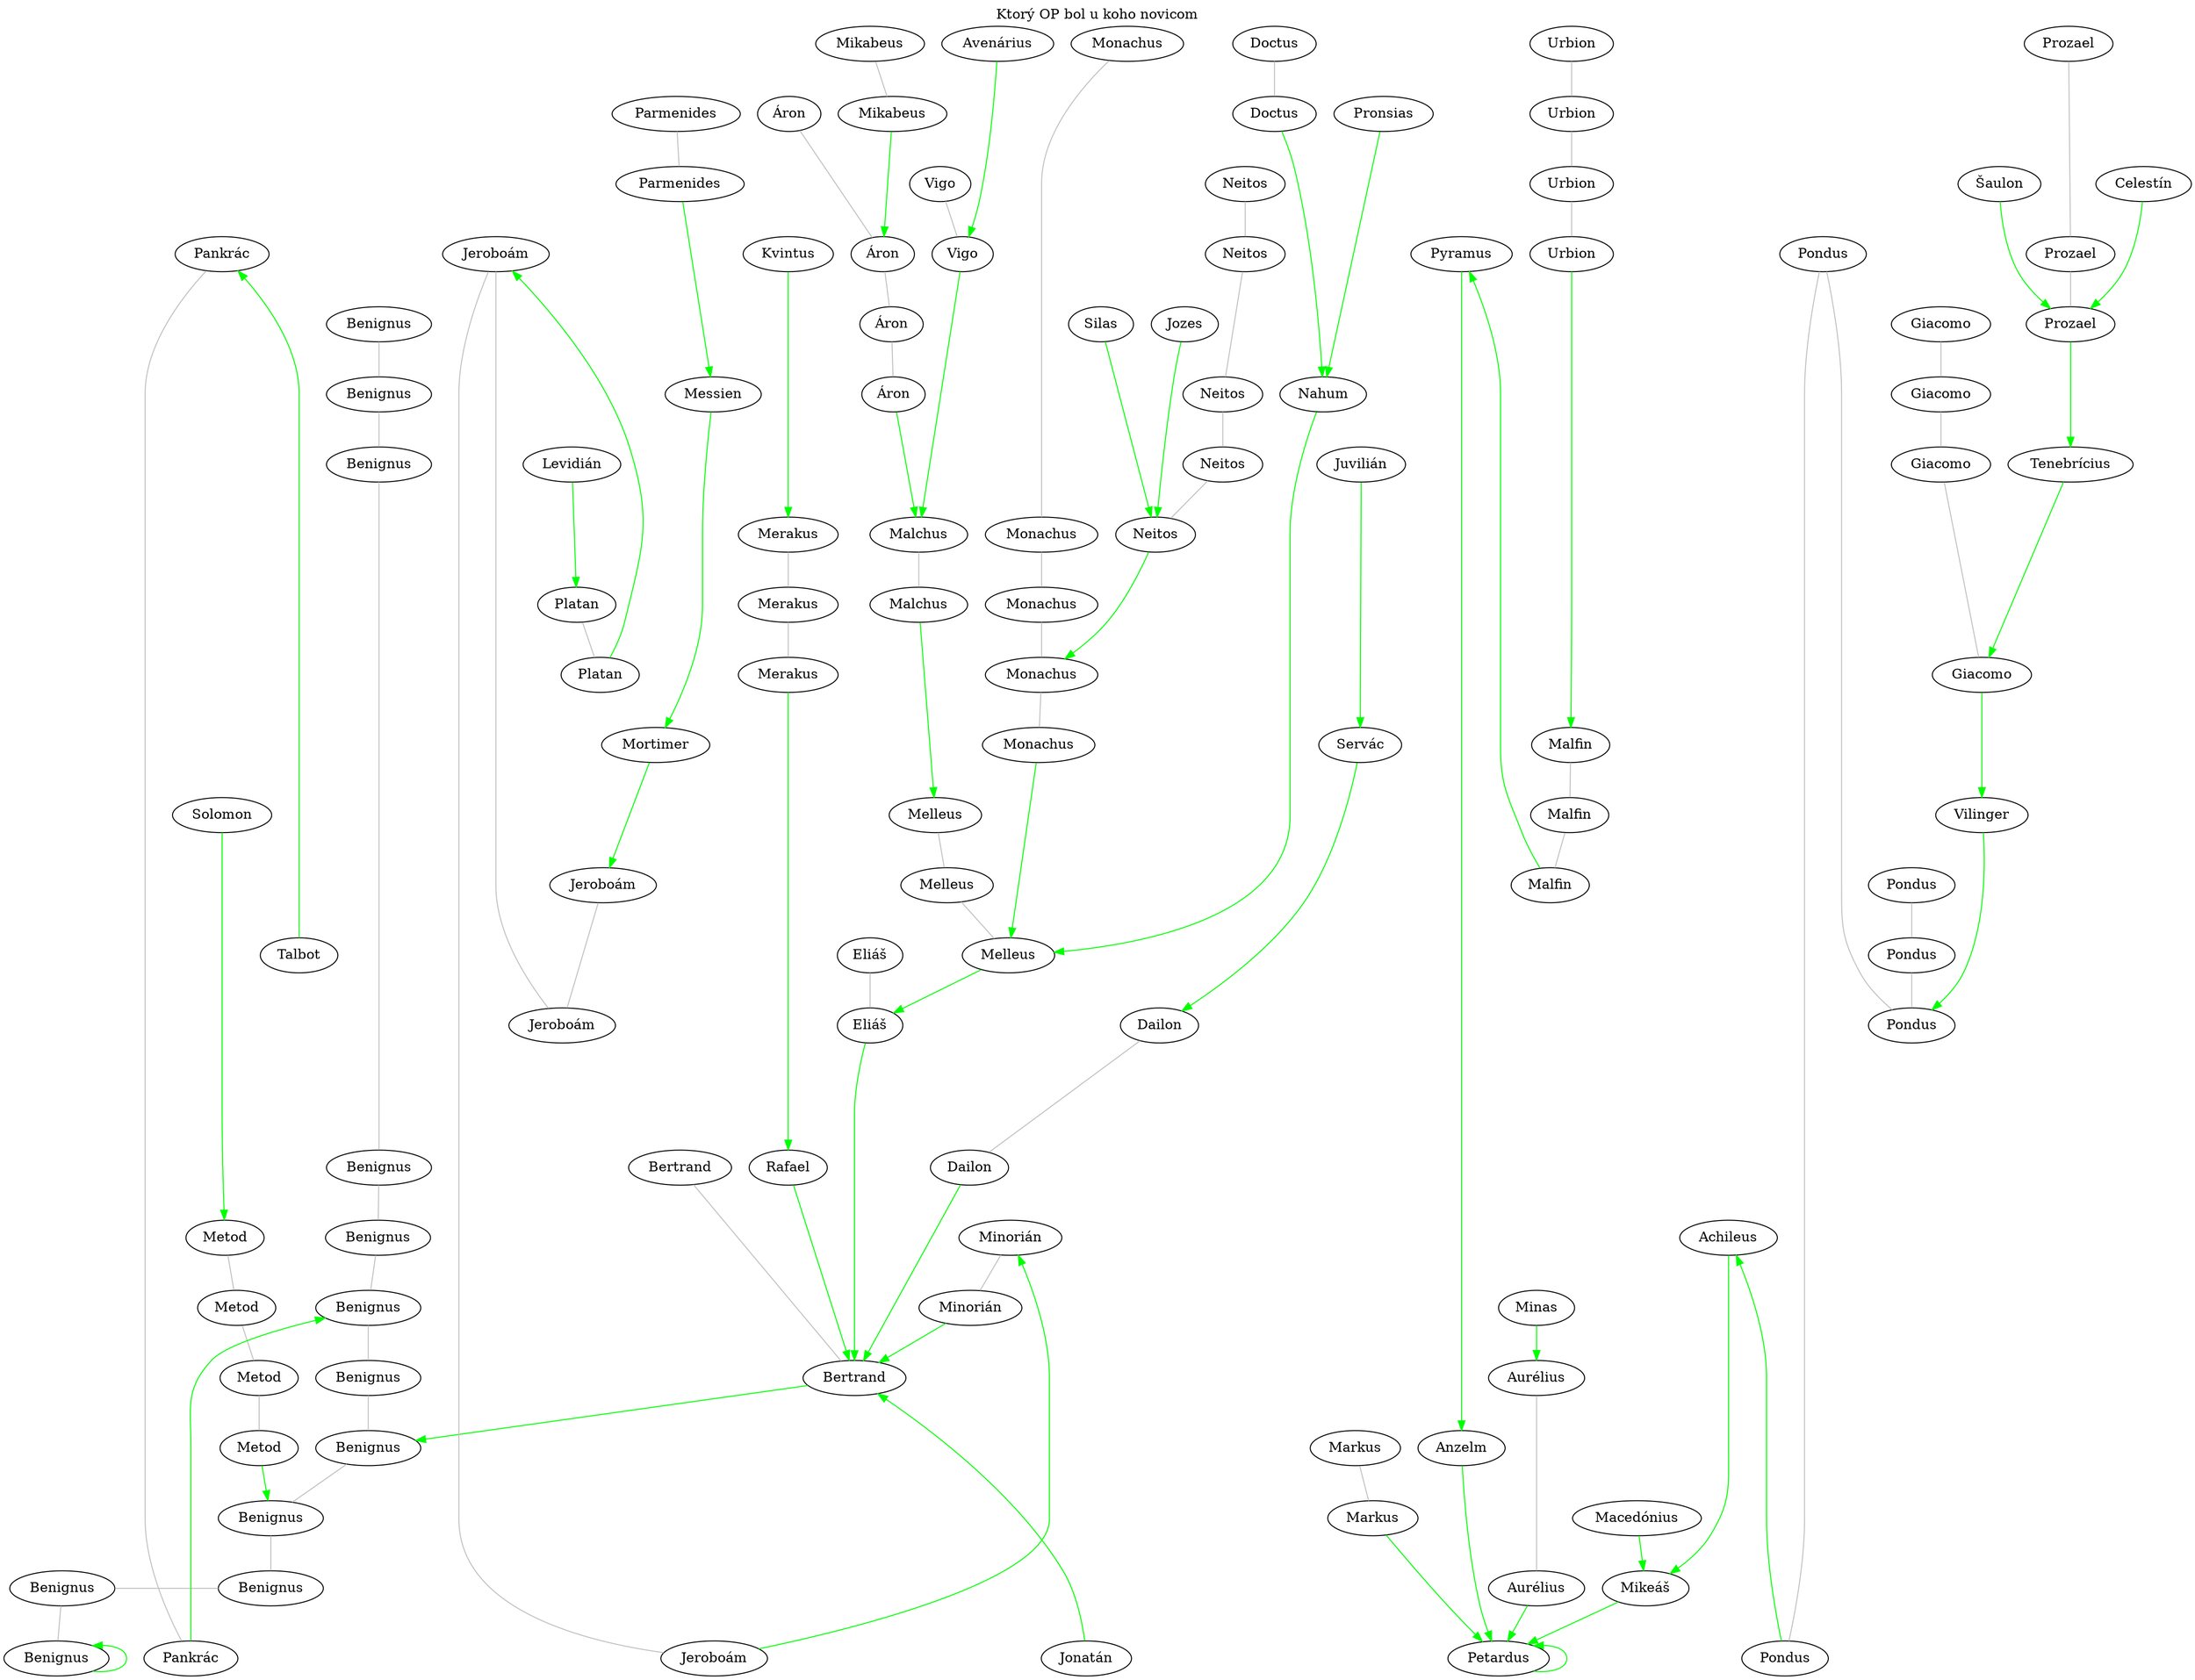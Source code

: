digraph op_tree {
  labelloc=t;
  label="Ktorý OP bol u koho novicom";
  rankdir=BT;
  newrank=true;
  n1995_1 [label="Benignus"];
  n1995_2 [label="Petardus"];
  n1996_1 [label="Benignus"];
  n1996_2 [label="Aurélius"];
  n1996_3 [label="Mikeáš"];
  n1996_4 [label="Benignus"];
  n1997_1 [label="Markus"];
  n1997_2 [label="Macedónius"];
  n1997_3 [label="Benignus"];
  n1998_1 [label="Benignus"];
  n1998_2 [label="Anzelm"];
  n1998_3 [label="Markus"];
  n1998_4 [label="Metod"];
  n1999_1 [label="Benignus"];
  n1999_2 [label="Bertrand"];
  n1999_3 [label="Metod"];
  n1999_4 [label="Aurélius"];
  n2000_1 [label="Benignus"];
  n2000_2 [label="Minorián"];
  n2000_3 [label="Minas"];
  n2000_4 [label="Metod"];
  n2001_1 [label="Benignus"];
  n2001_2 [label="Achileus"];
  n2001_3 [label="Minorián"];
  n2001_4 [label="Metod"];
  n2002_1 [label="Benignus"];
  n2002_2 [label="Dailon"];
  n2002_3 [label="Rafael"];
  n2002_4 [label="Bertrand"];
  n2003_2 [label="Pankrác"];
  n2003_3 [label="Pondus"];
  n2003_4 [label="Jeroboám"];
  n2003_5 [label="Jonatán"];
  n2004_2 [label="Pankrác"];
  n2004_3 [label="Jeroboám"];
  n2004_4 [label="Pyramus"];
  n2004_5 [label="Pondus"];
  n2005_2 [label="Eliáš"];
  n2005_3 [label="Dailon"];
  n2005_4 [label="Pondus"];
  n2005_5 [label="Jeroboám"];
  n2006_2 [label="Eliáš"];
  n2006_3 [label="Melleus"];
  n2006_4 [label="Pondus"];
  n2006_5 [label="Talbot"];
  n2007_2 [label="Melleus"];
  n2007_3 [label="Malfin"];
  n2007_4 [label="Jeroboám"];
  n2007_5 [label="Pondus"];
  n2008_2 [label="Solomon"];
  n2008_3 [label="Melleus"];
  n2008_4 [label="Vilinger"];
  n2008_5 [label="Malfin"];
  n2009_2 [label="Monachus"];
  n2009_3 [label="Mortimer"];
  n2009_4 [label="Malfin"];
  n2009_5 [label="Servác"];
  n2010_2 [label="Monachus"];
  n2010_3 [label="Giacomo"];
  n2010_4 [label="Platan"];
  n2010_5 [label="Merakus"];
  n2011_2 [label="Malchus"];
  n2011_3 [label="Merakus"];
  n2011_4 [label="Platan"];
  n2011_5 [label="Monachus"];
  n2012_2 [label="Malchus"];
  n2012_3 [label="Monachus"];
  n2012_4 [label="Neitos"];
  n2012_5 [label="Merakus"];
  n2013_1 [label="Giacomo"];
  n2013_2 [label="Levidián"];
  n2013_3 [label="Juvilián"];
  n2013_4 [label="Tenebrícius"];
  n2013_5 [label="Neitos"];
  n2013_6 [label="Benignus"];
  n2014_1 [label="Giacomo"];
  n2014_2 [label="Nahum"];
  n2014_3 [label="Messien"];
  n2014_4 [label="Neitos"];
  n2014_5 [label="Áron"];
  n2014_6 [label="Benignus"];
  n2015_1 [label="Giacomo"];
  n2015_2 [label="Áron"];
  n2015_3 [label="Prozael"];
  n2015_4 [label="Jozes"];
  n2015_5 [label="Silas"];
  n2015_6 [label="Benignus"];
  n2016_1 [label="Neitos"];
  n2016_2 [label="Vigo"];
  n2016_3 [label="Kvintus"];
  n2016_4 [label="Áron"];
  n2016_5 [label="Prozael"];
  n2016_6 [label="Urbion"];
  n2017_1 [label="Neitos"];
  n2017_2 [label="Parmenides"];
  n2017_3 [label="Vigo"];
  n2017_4 [label="Celestín"];
  n2017_5 [label="Šaulon"];
  n2017_6 [label="Urbion"];
  n2018_1 [label="Áron"];
  n2018_2 [label="Parmenides"];
  n2018_3 [label="Doctus"];
  n2018_4 [label="Pronsias"];
  n2018_5 [label="Mikabeus"];
  n2018_6 [label="Urbion"];
  n2019_1 [label="Monachus"];
  n2019_2 [label="Avenárius"];
  n2019_3 [label="Prozael"];
  n2019_4 [label="Mikabeus"];
  n2019_5 [label="Doctus"];
  n2019_6 [label="Urbion"];
  n1995_1 -> n1996_1 -> n1996_4 -> n1997_3 -> n1998_1 -> n1999_1 -> n2000_1 -> n2001_1 -> n2002_1 -> n2013_6 -> n2014_6 -> n2015_6 [color=grey arrowhead=none];
  n1996_2 -> n1999_4 [color=grey arrowhead=none];
  n1997_1 -> n1998_3 [color=grey arrowhead=none];
  n1998_4 -> n1999_3 -> n2000_4 -> n2001_4 [color=grey arrowhead=none];
  n1999_2 -> n2002_4 [color=grey arrowhead=none];
  n2000_2 -> n2001_3 [color=grey arrowhead=none];
  n2002_2 -> n2005_3 [color=grey arrowhead=none];
  n2003_2 -> n2004_2 [color=grey arrowhead=none];
  n2003_3 -> n2004_5 -> n2005_4 -> n2006_4 -> n2007_5 [color=grey arrowhead=none];
  n2003_4 -> n2004_3 -> n2005_5 -> n2007_4 [color=grey arrowhead=none];
  n2005_2 -> n2006_2 [color=grey arrowhead=none];
  n2006_3 -> n2007_2 -> n2008_3 [color=grey arrowhead=none];
  n2007_3 -> n2008_5 -> n2009_4 [color=grey arrowhead=none];
  n2009_2 -> n2010_2 -> n2011_5 -> n2012_3 -> n2019_1 [color=grey arrowhead=none];
  n2010_3 -> n2013_1 -> n2014_1 -> n2015_1 [color=grey arrowhead=none];
  n2010_4 -> n2011_4 [color=grey arrowhead=none];
  n2010_5 -> n2011_3 -> n2012_5 [color=grey arrowhead=none];
  n2011_2 -> n2012_2 [color=grey arrowhead=none];
  n2012_4 -> n2013_5 -> n2014_4 -> n2016_1 -> n2017_1 [color=grey arrowhead=none];
  n2014_5 -> n2015_2 -> n2016_4 -> n2018_1 [color=grey arrowhead=none];
  n2015_3 -> n2016_5 -> n2019_3 [color=grey arrowhead=none];
  n2016_2 -> n2017_3 [color=grey arrowhead=none];
  n2016_6 -> n2017_6 -> n2018_6 -> n2019_6 [color=grey arrowhead=none];
  n2017_2 -> n2018_2 [color=grey arrowhead=none];
  n2018_3 -> n2019_5 [color=grey arrowhead=none];
  n2018_5 -> n2019_4 [color=grey arrowhead=none];
  n1995_1 -> n1995_1 [color=green minlen=0];
  n1995_2 -> n1995_2 [color=green minlen=0];
  n1996_2 -> n1995_2 [color=green minlen=1];
  n1996_3 -> n1995_2 [color=green minlen=1];
  n1997_1 -> n1995_2 [color=green minlen=2];
  n1997_2 -> n1996_3 [color=green minlen=1];
  n1998_2 -> n1995_2 [color=green minlen=3];
  n1998_4 -> n1997_3 [color=green minlen=1];
  n1999_2 -> n1998_1 [color=green minlen=1];
  n2000_2 -> n1999_2 [color=green minlen=1];
  n2000_3 -> n1999_4 [color=green minlen=1];
  n2001_2 -> n1996_3 [color=green minlen=5];
  n2002_2 -> n1999_2 [color=green minlen=3];
  n2002_3 -> n1999_2 [color=green minlen=3];
  n2003_2 -> n2000_1 [color=green minlen=3];
  n2003_3 -> n2001_2 [color=green minlen=2];
  n2003_4 -> n2001_3 [color=green minlen=2];
  n2003_5 -> n1999_2 [color=green minlen=4];
  n2004_4 -> n1998_2 [color=green minlen=6];
  n2005_2 -> n1999_2 [color=green minlen=6];
  n2006_3 -> n2005_2 [color=green minlen=1];
  n2006_5 -> n2004_2 [color=green minlen=2];
  n2007_3 -> n2004_4 [color=green minlen=3];
  n2008_2 -> n2001_4 [color=green minlen=7];
  n2008_4 -> n2005_4 [color=green minlen=3];
  n2009_2 -> n2006_3 [color=green minlen=3];
  n2009_3 -> n2007_4 [color=green minlen=2];
  n2009_5 -> n2005_3 [color=green minlen=4];
  n2010_3 -> n2008_4 [color=green minlen=2];
  n2010_4 -> n2004_3 [color=green minlen=6];
  n2010_5 -> n2002_3 [color=green minlen=8];
  n2011_2 -> n2008_3 [color=green minlen=3];
  n2012_4 -> n2010_2 [color=green minlen=2];
  n2013_2 -> n2011_4 [color=green minlen=2];
  n2013_3 -> n2009_5 [color=green minlen=4];
  n2013_4 -> n2010_3 [color=green minlen=3];
  n2014_2 -> n2006_3 [color=green minlen=8];
  n2014_3 -> n2009_3 [color=green minlen=5];
  n2014_5 -> n2012_2 [color=green minlen=2];
  n2015_3 -> n2013_4 [color=green minlen=2];
  n2015_4 -> n2012_4 [color=green minlen=3];
  n2015_5 -> n2012_4 [color=green minlen=3];
  n2016_2 -> n2012_2 [color=green minlen=4];
  n2016_3 -> n2012_5 [color=green minlen=4];
  n2016_6 -> n2009_4 [color=green minlen=7];
  n2017_2 -> n2014_3 [color=green minlen=3];
  n2017_4 -> n2015_3 [color=green minlen=2];
  n2017_5 -> n2015_3 [color=green minlen=2];
  n2018_3 -> n2014_2 [color=green minlen=4];
  n2018_4 -> n2014_2 [color=green minlen=4];
  n2018_5 -> n2016_4 [color=green minlen=2];
  n2019_2 -> n2016_2 [color=green minlen=3];
  {rank=same n1995_1 n1995_2}
  {rank=same n1996_1 n1996_2 n1996_3 n1996_4}
  {rank=same n1997_1 n1997_2 n1997_3}
  {rank=same n1998_1 n1998_2 n1998_3 n1998_4}
  {rank=same n1999_1 n1999_2 n1999_3 n1999_4}
  {rank=same n2000_1 n2000_2 n2000_3 n2000_4}
  {rank=same n2001_1 n2001_2 n2001_3 n2001_4}
  {rank=same n2002_1 n2002_2 n2002_3 n2002_4}
  {rank=same n2003_2 n2003_3 n2003_4 n2003_5}
  {rank=same n2004_2 n2004_3 n2004_4 n2004_5}
  {rank=same n2005_2 n2005_3 n2005_4 n2005_5}
  {rank=same n2006_2 n2006_3 n2006_4 n2006_5}
  {rank=same n2007_2 n2007_3 n2007_4 n2007_5}
  {rank=same n2008_2 n2008_3 n2008_4 n2008_5}
  {rank=same n2009_2 n2009_3 n2009_4 n2009_5}
  {rank=same n2010_2 n2010_3 n2010_4 n2010_5}
  {rank=same n2011_2 n2011_3 n2011_4 n2011_5}
  {rank=same n2012_2 n2012_3 n2012_4 n2012_5}
  {rank=same n2013_1 n2013_2 n2013_3 n2013_4 n2013_5 n2013_6}
  {rank=same n2014_1 n2014_2 n2014_3 n2014_4 n2014_5 n2014_6}
  {rank=same n2015_1 n2015_2 n2015_3 n2015_4 n2015_5 n2015_6}
  {rank=same n2016_1 n2016_2 n2016_3 n2016_4 n2016_5 n2016_6}
  {rank=same n2017_1 n2017_2 n2017_3 n2017_4 n2017_5 n2017_6}
  {rank=same n2018_1 n2018_2 n2018_3 n2018_4 n2018_5 n2018_6}
  {rank=same n2019_1 n2019_2 n2019_3 n2019_4 n2019_5 n2019_6}
  {rank = min; n1995_1; n1995_2;}
}